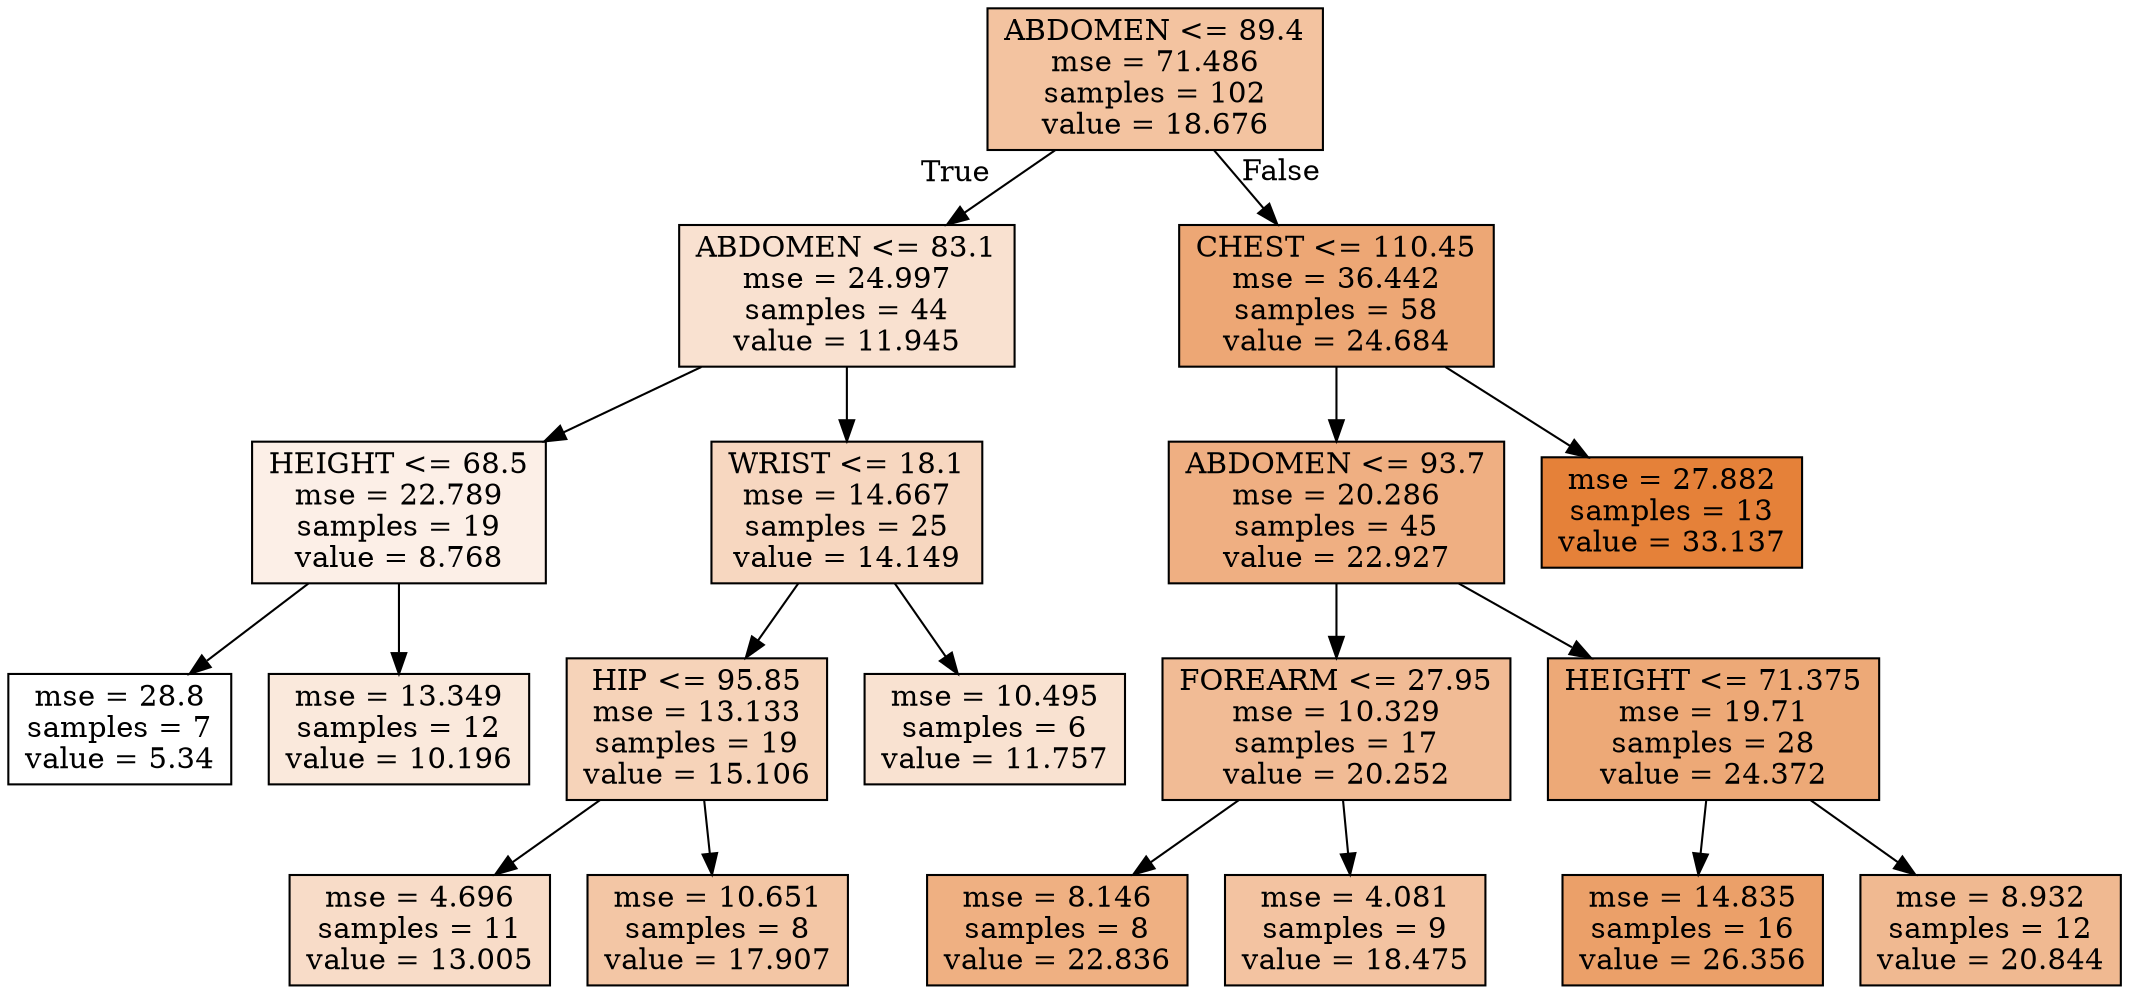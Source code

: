 digraph Tree {
node [shape=box, style="filled", color="black"] ;
0 [label="ABDOMEN <= 89.4\nmse = 71.486\nsamples = 102\nvalue = 18.676", fillcolor="#f3c3a0"] ;
1 [label="ABDOMEN <= 83.1\nmse = 24.997\nsamples = 44\nvalue = 11.945", fillcolor="#f9e1d0"] ;
0 -> 1 [labeldistance=2.5, labelangle=45, headlabel="True"] ;
2 [label="HEIGHT <= 68.5\nmse = 22.789\nsamples = 19\nvalue = 8.768", fillcolor="#fcefe7"] ;
1 -> 2 ;
3 [label="mse = 28.8\nsamples = 7\nvalue = 5.34", fillcolor="#ffffff"] ;
2 -> 3 ;
4 [label="mse = 13.349\nsamples = 12\nvalue = 10.196", fillcolor="#fae9dc"] ;
2 -> 4 ;
5 [label="WRIST <= 18.1\nmse = 14.667\nsamples = 25\nvalue = 14.149", fillcolor="#f7d7c0"] ;
1 -> 5 ;
6 [label="HIP <= 95.85\nmse = 13.133\nsamples = 19\nvalue = 15.106", fillcolor="#f6d3b9"] ;
5 -> 6 ;
7 [label="mse = 4.696\nsamples = 11\nvalue = 13.005", fillcolor="#f8dcc8"] ;
6 -> 7 ;
8 [label="mse = 10.651\nsamples = 8\nvalue = 17.907", fillcolor="#f3c6a5"] ;
6 -> 8 ;
9 [label="mse = 10.495\nsamples = 6\nvalue = 11.757", fillcolor="#f9e2d1"] ;
5 -> 9 ;
10 [label="CHEST <= 110.45\nmse = 36.442\nsamples = 58\nvalue = 24.684", fillcolor="#eda775"] ;
0 -> 10 [labeldistance=2.5, labelangle=-45, headlabel="False"] ;
11 [label="ABDOMEN <= 93.7\nmse = 20.286\nsamples = 45\nvalue = 22.927", fillcolor="#efaf82"] ;
10 -> 11 ;
12 [label="FOREARM <= 27.95\nmse = 10.329\nsamples = 17\nvalue = 20.252", fillcolor="#f1bb95"] ;
11 -> 12 ;
13 [label="mse = 8.146\nsamples = 8\nvalue = 22.836", fillcolor="#efb082"] ;
12 -> 13 ;
14 [label="mse = 4.081\nsamples = 9\nvalue = 18.475", fillcolor="#f3c3a1"] ;
12 -> 14 ;
15 [label="HEIGHT <= 71.375\nmse = 19.71\nsamples = 28\nvalue = 24.372", fillcolor="#eda977"] ;
11 -> 15 ;
16 [label="mse = 14.835\nsamples = 16\nvalue = 26.356", fillcolor="#eba069"] ;
15 -> 16 ;
17 [label="mse = 8.932\nsamples = 12\nvalue = 20.844", fillcolor="#f0b991"] ;
15 -> 17 ;
18 [label="mse = 27.882\nsamples = 13\nvalue = 33.137", fillcolor="#e58139"] ;
10 -> 18 ;
}